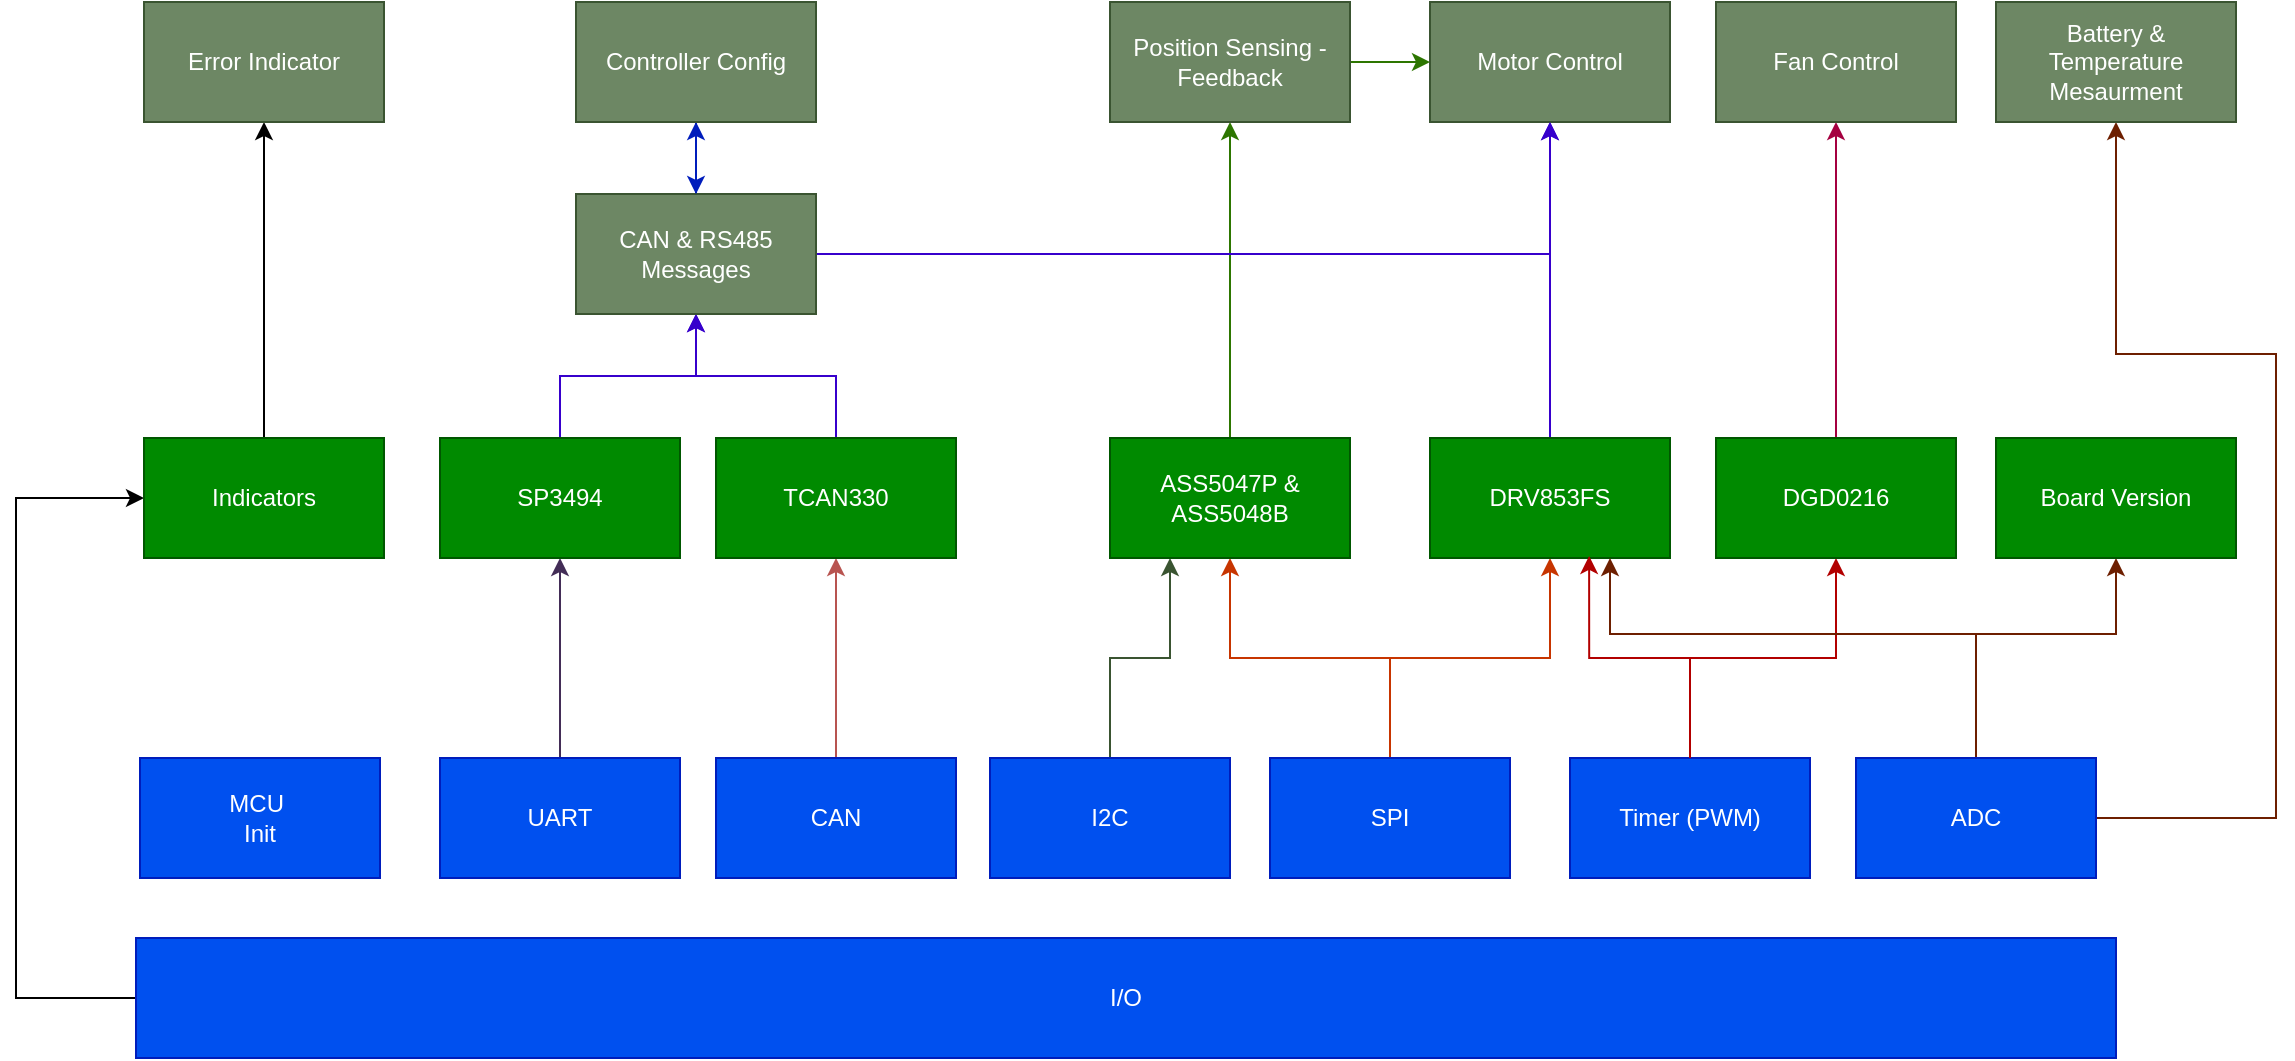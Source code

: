 <mxfile version="24.7.8">
  <diagram name="Page-1" id="vm-JvMcCOxvdNRqzDUeq">
    <mxGraphModel dx="1036" dy="606" grid="1" gridSize="10" guides="1" tooltips="1" connect="1" arrows="1" fold="1" page="1" pageScale="1" pageWidth="1169" pageHeight="1654" math="0" shadow="0">
      <root>
        <mxCell id="0" />
        <mxCell id="1" parent="0" />
        <mxCell id="h0zTUnsqAJJr80DpmB1W-2" value="MCU&amp;nbsp;&lt;br&gt;Init" style="rounded=0;whiteSpace=wrap;html=1;glass=0;shadow=0;fillColor=#0050ef;fontColor=#ffffff;strokeColor=#001DBC;" parent="1" vertex="1">
          <mxGeometry x="542" y="832" width="120" height="60" as="geometry" />
        </mxCell>
        <mxCell id="h0zTUnsqAJJr80DpmB1W-21" style="edgeStyle=orthogonalEdgeStyle;rounded=0;orthogonalLoop=1;jettySize=auto;html=1;entryX=0.5;entryY=1;entryDx=0;entryDy=0;fillColor=#76608a;strokeColor=#432D57;" parent="1" source="h0zTUnsqAJJr80DpmB1W-3" target="h0zTUnsqAJJr80DpmB1W-18" edge="1">
          <mxGeometry relative="1" as="geometry" />
        </mxCell>
        <mxCell id="h0zTUnsqAJJr80DpmB1W-3" value="UART" style="rounded=0;whiteSpace=wrap;html=1;glass=0;shadow=0;fillColor=#0050ef;fontColor=#ffffff;strokeColor=#001DBC;" parent="1" vertex="1">
          <mxGeometry x="692" y="832" width="120" height="60" as="geometry" />
        </mxCell>
        <mxCell id="h0zTUnsqAJJr80DpmB1W-20" style="edgeStyle=orthogonalEdgeStyle;rounded=0;orthogonalLoop=1;jettySize=auto;html=1;entryX=0.25;entryY=1;entryDx=0;entryDy=0;fillColor=#6d8764;strokeColor=#3A5431;" parent="1" source="h0zTUnsqAJJr80DpmB1W-4" target="h0zTUnsqAJJr80DpmB1W-10" edge="1">
          <mxGeometry relative="1" as="geometry" />
        </mxCell>
        <mxCell id="h0zTUnsqAJJr80DpmB1W-4" value="I2C" style="rounded=0;whiteSpace=wrap;html=1;glass=0;shadow=0;fillColor=#0050ef;fontColor=#ffffff;strokeColor=#001DBC;" parent="1" vertex="1">
          <mxGeometry x="967" y="832" width="120" height="60" as="geometry" />
        </mxCell>
        <mxCell id="h0zTUnsqAJJr80DpmB1W-58" style="edgeStyle=orthogonalEdgeStyle;rounded=0;orthogonalLoop=1;jettySize=auto;html=1;fillColor=#f8cecc;strokeColor=#b85450;gradientColor=#ea6b66;" parent="1" source="h0zTUnsqAJJr80DpmB1W-5" target="h0zTUnsqAJJr80DpmB1W-16" edge="1">
          <mxGeometry relative="1" as="geometry">
            <mxPoint x="890" y="740" as="targetPoint" />
          </mxGeometry>
        </mxCell>
        <mxCell id="h0zTUnsqAJJr80DpmB1W-5" value="CAN" style="rounded=0;whiteSpace=wrap;html=1;glass=0;shadow=0;fillColor=#0050ef;fontColor=#ffffff;strokeColor=#001DBC;" parent="1" vertex="1">
          <mxGeometry x="830" y="832" width="120" height="60" as="geometry" />
        </mxCell>
        <mxCell id="h0zTUnsqAJJr80DpmB1W-11" style="edgeStyle=orthogonalEdgeStyle;rounded=0;orthogonalLoop=1;jettySize=auto;html=1;entryX=0.5;entryY=1;entryDx=0;entryDy=0;fillColor=#fa6800;strokeColor=#C73500;" parent="1" source="h0zTUnsqAJJr80DpmB1W-6" target="h0zTUnsqAJJr80DpmB1W-10" edge="1">
          <mxGeometry relative="1" as="geometry" />
        </mxCell>
        <mxCell id="h0zTUnsqAJJr80DpmB1W-14" style="edgeStyle=orthogonalEdgeStyle;rounded=0;orthogonalLoop=1;jettySize=auto;html=1;entryX=0.5;entryY=1;entryDx=0;entryDy=0;fillColor=#fa6800;strokeColor=#C73500;" parent="1" source="h0zTUnsqAJJr80DpmB1W-6" target="h0zTUnsqAJJr80DpmB1W-13" edge="1">
          <mxGeometry relative="1" as="geometry">
            <Array as="points">
              <mxPoint x="1167" y="782" />
              <mxPoint x="1247" y="782" />
            </Array>
          </mxGeometry>
        </mxCell>
        <mxCell id="h0zTUnsqAJJr80DpmB1W-6" value="SPI" style="rounded=0;whiteSpace=wrap;html=1;glass=0;shadow=0;fillColor=#0050ef;fontColor=#ffffff;strokeColor=#001DBC;" parent="1" vertex="1">
          <mxGeometry x="1107" y="832" width="120" height="60" as="geometry" />
        </mxCell>
        <mxCell id="h0zTUnsqAJJr80DpmB1W-27" style="edgeStyle=orthogonalEdgeStyle;rounded=0;orthogonalLoop=1;jettySize=auto;html=1;entryX=0.5;entryY=1;entryDx=0;entryDy=0;fillColor=#e51400;strokeColor=#B20000;" parent="1" source="h0zTUnsqAJJr80DpmB1W-7" target="h0zTUnsqAJJr80DpmB1W-26" edge="1">
          <mxGeometry relative="1" as="geometry" />
        </mxCell>
        <mxCell id="h0zTUnsqAJJr80DpmB1W-7" value="Timer (PWM)" style="rounded=0;whiteSpace=wrap;html=1;glass=0;shadow=0;fillColor=#0050ef;fontColor=#ffffff;strokeColor=#001DBC;" parent="1" vertex="1">
          <mxGeometry x="1257" y="832" width="120" height="60" as="geometry" />
        </mxCell>
        <mxCell id="h0zTUnsqAJJr80DpmB1W-56" style="edgeStyle=orthogonalEdgeStyle;rounded=0;orthogonalLoop=1;jettySize=auto;html=1;entryX=0;entryY=0.5;entryDx=0;entryDy=0;" parent="1" source="h0zTUnsqAJJr80DpmB1W-8" target="h0zTUnsqAJJr80DpmB1W-28" edge="1">
          <mxGeometry relative="1" as="geometry">
            <Array as="points">
              <mxPoint x="480" y="952" />
              <mxPoint x="480" y="702" />
            </Array>
          </mxGeometry>
        </mxCell>
        <mxCell id="h0zTUnsqAJJr80DpmB1W-8" value="I/O" style="rounded=0;whiteSpace=wrap;html=1;glass=0;shadow=0;fillColor=#0050ef;fontColor=#ffffff;strokeColor=#001DBC;" parent="1" vertex="1">
          <mxGeometry x="540" y="922" width="990" height="60" as="geometry" />
        </mxCell>
        <mxCell id="h0zTUnsqAJJr80DpmB1W-33" style="edgeStyle=orthogonalEdgeStyle;rounded=0;orthogonalLoop=1;jettySize=auto;html=1;entryX=0.5;entryY=1;entryDx=0;entryDy=0;fillColor=#60a917;strokeColor=#2D7600;" parent="1" source="h0zTUnsqAJJr80DpmB1W-10" target="h0zTUnsqAJJr80DpmB1W-32" edge="1">
          <mxGeometry relative="1" as="geometry" />
        </mxCell>
        <mxCell id="h0zTUnsqAJJr80DpmB1W-10" value="ASS5047P &amp;amp; ASS5048B" style="rounded=0;whiteSpace=wrap;html=1;fillColor=#008a00;fontColor=#ffffff;strokeColor=#005700;" parent="1" vertex="1">
          <mxGeometry x="1027" y="672" width="120" height="60" as="geometry" />
        </mxCell>
        <mxCell id="h0zTUnsqAJJr80DpmB1W-40" style="edgeStyle=orthogonalEdgeStyle;rounded=0;orthogonalLoop=1;jettySize=auto;html=1;fillColor=#6a00ff;strokeColor=#3700CC;" parent="1" source="h0zTUnsqAJJr80DpmB1W-13" target="h0zTUnsqAJJr80DpmB1W-34" edge="1">
          <mxGeometry relative="1" as="geometry" />
        </mxCell>
        <mxCell id="h0zTUnsqAJJr80DpmB1W-13" value="DRV853FS" style="rounded=0;whiteSpace=wrap;html=1;fillColor=#008a00;fontColor=#ffffff;strokeColor=#005700;" parent="1" vertex="1">
          <mxGeometry x="1187" y="672" width="120" height="60" as="geometry" />
        </mxCell>
        <mxCell id="h0zTUnsqAJJr80DpmB1W-53" style="edgeStyle=orthogonalEdgeStyle;rounded=0;orthogonalLoop=1;jettySize=auto;html=1;fillColor=#6a00ff;strokeColor=#3700CC;" parent="1" source="h0zTUnsqAJJr80DpmB1W-16" target="h0zTUnsqAJJr80DpmB1W-49" edge="1">
          <mxGeometry relative="1" as="geometry" />
        </mxCell>
        <mxCell id="h0zTUnsqAJJr80DpmB1W-16" value="TCAN330" style="rounded=0;whiteSpace=wrap;html=1;fillColor=#008a00;fontColor=#ffffff;strokeColor=#005700;" parent="1" vertex="1">
          <mxGeometry x="830" y="672" width="120" height="60" as="geometry" />
        </mxCell>
        <mxCell id="h0zTUnsqAJJr80DpmB1W-51" style="edgeStyle=orthogonalEdgeStyle;rounded=0;orthogonalLoop=1;jettySize=auto;html=1;entryX=0.5;entryY=1;entryDx=0;entryDy=0;fillColor=#6a00ff;strokeColor=#3700CC;" parent="1" source="h0zTUnsqAJJr80DpmB1W-18" target="h0zTUnsqAJJr80DpmB1W-49" edge="1">
          <mxGeometry relative="1" as="geometry" />
        </mxCell>
        <mxCell id="h0zTUnsqAJJr80DpmB1W-18" value="SP3494" style="rounded=0;whiteSpace=wrap;html=1;fillColor=#008a00;fontColor=#ffffff;strokeColor=#005700;" parent="1" vertex="1">
          <mxGeometry x="692" y="672" width="120" height="60" as="geometry" />
        </mxCell>
        <mxCell id="h0zTUnsqAJJr80DpmB1W-19" style="edgeStyle=orthogonalEdgeStyle;rounded=0;orthogonalLoop=1;jettySize=auto;html=1;entryX=0.663;entryY=0.983;entryDx=0;entryDy=0;entryPerimeter=0;fillColor=#e51400;strokeColor=#B20000;" parent="1" source="h0zTUnsqAJJr80DpmB1W-7" target="h0zTUnsqAJJr80DpmB1W-13" edge="1">
          <mxGeometry relative="1" as="geometry">
            <Array as="points">
              <mxPoint x="1317" y="782" />
              <mxPoint x="1267" y="782" />
            </Array>
          </mxGeometry>
        </mxCell>
        <mxCell id="h0zTUnsqAJJr80DpmB1W-24" style="edgeStyle=orthogonalEdgeStyle;rounded=0;orthogonalLoop=1;jettySize=auto;html=1;entryX=0.75;entryY=1;entryDx=0;entryDy=0;fillColor=#a0522d;strokeColor=#6D1F00;" parent="1" source="h0zTUnsqAJJr80DpmB1W-22" target="h0zTUnsqAJJr80DpmB1W-13" edge="1">
          <mxGeometry relative="1" as="geometry">
            <Array as="points">
              <mxPoint x="1460" y="770" />
              <mxPoint x="1277" y="770" />
            </Array>
          </mxGeometry>
        </mxCell>
        <mxCell id="h0zTUnsqAJJr80DpmB1W-31" style="edgeStyle=orthogonalEdgeStyle;rounded=0;orthogonalLoop=1;jettySize=auto;html=1;entryX=0.5;entryY=1;entryDx=0;entryDy=0;fillColor=#a0522d;strokeColor=#6D1F00;" parent="1" source="h0zTUnsqAJJr80DpmB1W-22" target="h0zTUnsqAJJr80DpmB1W-30" edge="1">
          <mxGeometry relative="1" as="geometry">
            <Array as="points">
              <mxPoint x="1460" y="770" />
              <mxPoint x="1530" y="770" />
            </Array>
          </mxGeometry>
        </mxCell>
        <mxCell id="h0zTUnsqAJJr80DpmB1W-47" style="edgeStyle=orthogonalEdgeStyle;rounded=0;orthogonalLoop=1;jettySize=auto;html=1;entryX=0.5;entryY=1;entryDx=0;entryDy=0;fillColor=#a0522d;strokeColor=#6D1F00;" parent="1" source="h0zTUnsqAJJr80DpmB1W-22" target="h0zTUnsqAJJr80DpmB1W-23" edge="1">
          <mxGeometry relative="1" as="geometry">
            <Array as="points">
              <mxPoint x="1610" y="862" />
              <mxPoint x="1610" y="630" />
              <mxPoint x="1530" y="630" />
            </Array>
          </mxGeometry>
        </mxCell>
        <mxCell id="h0zTUnsqAJJr80DpmB1W-22" value="ADC" style="rounded=0;whiteSpace=wrap;html=1;glass=0;shadow=0;fillColor=#0050ef;fontColor=#ffffff;strokeColor=#001DBC;" parent="1" vertex="1">
          <mxGeometry x="1400" y="832" width="120" height="60" as="geometry" />
        </mxCell>
        <mxCell id="h0zTUnsqAJJr80DpmB1W-23" value="Battery &amp;amp; Temperature Mesaurment" style="rounded=0;whiteSpace=wrap;html=1;fillColor=#6d8764;fontColor=#ffffff;strokeColor=#3A5431;" parent="1" vertex="1">
          <mxGeometry x="1470" y="454" width="120" height="60" as="geometry" />
        </mxCell>
        <mxCell id="h0zTUnsqAJJr80DpmB1W-43" style="edgeStyle=orthogonalEdgeStyle;rounded=0;orthogonalLoop=1;jettySize=auto;html=1;entryX=0.5;entryY=1;entryDx=0;entryDy=0;fillColor=#d80073;strokeColor=#A50040;" parent="1" source="h0zTUnsqAJJr80DpmB1W-26" target="h0zTUnsqAJJr80DpmB1W-42" edge="1">
          <mxGeometry relative="1" as="geometry" />
        </mxCell>
        <mxCell id="h0zTUnsqAJJr80DpmB1W-26" value="DGD0216" style="rounded=0;whiteSpace=wrap;html=1;fillColor=#008a00;fontColor=#ffffff;strokeColor=#005700;" parent="1" vertex="1">
          <mxGeometry x="1330" y="672" width="120" height="60" as="geometry" />
        </mxCell>
        <mxCell id="FL5W6-T47-eiVe55RFCj-3" style="edgeStyle=orthogonalEdgeStyle;rounded=0;orthogonalLoop=1;jettySize=auto;html=1;" edge="1" parent="1" source="h0zTUnsqAJJr80DpmB1W-28" target="h0zTUnsqAJJr80DpmB1W-55">
          <mxGeometry relative="1" as="geometry" />
        </mxCell>
        <mxCell id="h0zTUnsqAJJr80DpmB1W-28" value="Indicators" style="rounded=0;whiteSpace=wrap;html=1;fillColor=#008a00;fontColor=#ffffff;strokeColor=#005700;" parent="1" vertex="1">
          <mxGeometry x="544" y="672" width="120" height="60" as="geometry" />
        </mxCell>
        <mxCell id="h0zTUnsqAJJr80DpmB1W-30" value="Board Version" style="rounded=0;whiteSpace=wrap;html=1;fillColor=#008a00;fontColor=#ffffff;strokeColor=#005700;" parent="1" vertex="1">
          <mxGeometry x="1470" y="672" width="120" height="60" as="geometry" />
        </mxCell>
        <mxCell id="h0zTUnsqAJJr80DpmB1W-41" style="edgeStyle=orthogonalEdgeStyle;rounded=0;orthogonalLoop=1;jettySize=auto;html=1;entryX=0;entryY=0.5;entryDx=0;entryDy=0;fillColor=#60a917;strokeColor=#2D7600;" parent="1" source="h0zTUnsqAJJr80DpmB1W-32" target="h0zTUnsqAJJr80DpmB1W-34" edge="1">
          <mxGeometry relative="1" as="geometry" />
        </mxCell>
        <mxCell id="h0zTUnsqAJJr80DpmB1W-32" value="P&lt;span style=&quot;color: rgb(255, 255, 255);&quot;&gt;ositi&lt;/span&gt;&lt;span style=&quot;color: rgb(255, 255, 255);&quot;&gt;on Sensing - Feedback&lt;/span&gt;" style="rounded=0;whiteSpace=wrap;html=1;fillColor=#6d8764;strokeColor=#3A5431;fontColor=#ffffff;" parent="1" vertex="1">
          <mxGeometry x="1027" y="454" width="120" height="60" as="geometry" />
        </mxCell>
        <mxCell id="h0zTUnsqAJJr80DpmB1W-34" value="M&lt;span style=&quot;color: rgb(255, 255, 255);&quot;&gt;ot&lt;/span&gt;&lt;span style=&quot;color: rgb(255, 255, 255);&quot;&gt;or C&lt;/span&gt;&lt;span style=&quot;color: rgb(255, 255, 255);&quot;&gt;ontr&lt;/span&gt;&lt;span style=&quot;color: rgb(255, 255, 255);&quot;&gt;o&lt;/span&gt;&lt;font color=&quot;#ffffff&quot;&gt;l&lt;/font&gt;" style="rounded=0;whiteSpace=wrap;html=1;fillColor=#6d8764;strokeColor=#3A5431;fontColor=#ffffff;" parent="1" vertex="1">
          <mxGeometry x="1187" y="454" width="120" height="60" as="geometry" />
        </mxCell>
        <mxCell id="h0zTUnsqAJJr80DpmB1W-42" value="&lt;span style=&quot;color: rgb(255, 255, 255);&quot;&gt;Fan C&lt;/span&gt;&lt;span style=&quot;color: rgb(255, 255, 255);&quot;&gt;ontr&lt;/span&gt;&lt;span style=&quot;color: rgb(255, 255, 255);&quot;&gt;o&lt;/span&gt;&lt;font color=&quot;#ffffff&quot;&gt;l&lt;/font&gt;" style="rounded=0;whiteSpace=wrap;html=1;fillColor=#6d8764;strokeColor=#3A5431;fontColor=#ffffff;" parent="1" vertex="1">
          <mxGeometry x="1330" y="454" width="120" height="60" as="geometry" />
        </mxCell>
        <mxCell id="h0zTUnsqAJJr80DpmB1W-50" style="edgeStyle=orthogonalEdgeStyle;rounded=0;orthogonalLoop=1;jettySize=auto;html=1;entryX=0.5;entryY=1;entryDx=0;entryDy=0;fillColor=#6a00ff;strokeColor=#3700CC;" parent="1" source="h0zTUnsqAJJr80DpmB1W-49" target="h0zTUnsqAJJr80DpmB1W-34" edge="1">
          <mxGeometry relative="1" as="geometry" />
        </mxCell>
        <mxCell id="FL5W6-T47-eiVe55RFCj-1" style="edgeStyle=orthogonalEdgeStyle;rounded=0;orthogonalLoop=1;jettySize=auto;html=1;entryX=0.5;entryY=1;entryDx=0;entryDy=0;fillColor=#0050ef;strokeColor=#001DBC;" edge="1" parent="1" source="h0zTUnsqAJJr80DpmB1W-49" target="h0zTUnsqAJJr80DpmB1W-54">
          <mxGeometry relative="1" as="geometry" />
        </mxCell>
        <mxCell id="h0zTUnsqAJJr80DpmB1W-49" value="CAN &amp;amp; RS485 Messages" style="rounded=0;whiteSpace=wrap;html=1;fillColor=#6d8764;strokeColor=#3A5431;fontColor=#ffffff;" parent="1" vertex="1">
          <mxGeometry x="760" y="550" width="120" height="60" as="geometry" />
        </mxCell>
        <mxCell id="FL5W6-T47-eiVe55RFCj-2" style="edgeStyle=orthogonalEdgeStyle;rounded=0;orthogonalLoop=1;jettySize=auto;html=1;fillColor=#0050ef;strokeColor=#001DBC;" edge="1" parent="1" source="h0zTUnsqAJJr80DpmB1W-54" target="h0zTUnsqAJJr80DpmB1W-49">
          <mxGeometry relative="1" as="geometry" />
        </mxCell>
        <mxCell id="h0zTUnsqAJJr80DpmB1W-54" value="&lt;span style=&quot;color: rgb(255, 255, 255);&quot;&gt;C&lt;/span&gt;&lt;span style=&quot;color: rgb(255, 255, 255);&quot;&gt;ontr&lt;/span&gt;&lt;span style=&quot;color: rgb(255, 255, 255);&quot;&gt;o&lt;/span&gt;&lt;font color=&quot;#ffffff&quot;&gt;l&lt;/font&gt;&lt;span style=&quot;color: rgb(255, 255, 255);&quot;&gt;ler C&lt;/span&gt;&lt;span style=&quot;color: rgb(255, 255, 255);&quot;&gt;onfig&lt;/span&gt;" style="rounded=0;whiteSpace=wrap;html=1;fillColor=#6d8764;strokeColor=#3A5431;fontColor=#ffffff;" parent="1" vertex="1">
          <mxGeometry x="760" y="454" width="120" height="60" as="geometry" />
        </mxCell>
        <mxCell id="h0zTUnsqAJJr80DpmB1W-55" value="Error Indicator" style="rounded=0;whiteSpace=wrap;html=1;fillColor=#6d8764;strokeColor=#3A5431;fontColor=#ffffff;" parent="1" vertex="1">
          <mxGeometry x="544" y="454" width="120" height="60" as="geometry" />
        </mxCell>
      </root>
    </mxGraphModel>
  </diagram>
</mxfile>
